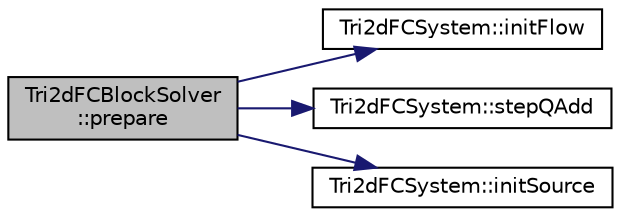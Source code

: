 digraph "Tri2dFCBlockSolver::prepare"
{
  edge [fontname="Helvetica",fontsize="10",labelfontname="Helvetica",labelfontsize="10"];
  node [fontname="Helvetica",fontsize="10",shape=record];
  rankdir="LR";
  Node1 [label="Tri2dFCBlockSolver\l::prepare",height=0.2,width=0.4,color="black", fillcolor="grey75", style="filled" fontcolor="black"];
  Node1 -> Node2 [color="midnightblue",fontsize="10",style="solid",fontname="Helvetica"];
  Node2 [label="Tri2dFCSystem::initFlow",height=0.2,width=0.4,color="black", fillcolor="white", style="filled",URL="$classTri2dFCSystem.html#a3023dd1c1b48e2e65c214f244c109811",tooltip="Initializes q over a set of dof locations. "];
  Node1 -> Node3 [color="midnightblue",fontsize="10",style="solid",fontname="Helvetica"];
  Node3 [label="Tri2dFCSystem::stepQAdd",height=0.2,width=0.4,color="black", fillcolor="white", style="filled",URL="$classTri2dFCSystem.html#a8a2f10855ce8633e3c7fe3795170a5c1",tooltip="Computes additional variables as a function of Q. "];
  Node1 -> Node4 [color="midnightblue",fontsize="10",style="solid",fontname="Helvetica"];
  Node4 [label="Tri2dFCSystem::initSource",height=0.2,width=0.4,color="black", fillcolor="white", style="filled",URL="$classTri2dFCSystem.html#a1ecd808d62808b8c79df5f811c218bf2",tooltip="Initializes source terms over a set of dof locations. "];
}
